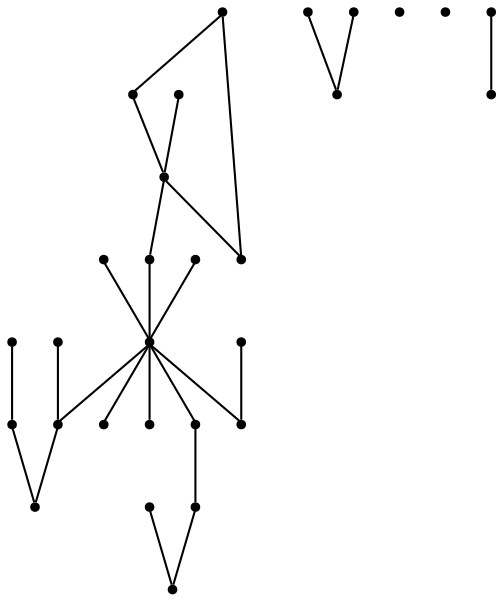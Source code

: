 graph {
  node [shape=point,comment="{\"directed\":false,\"doi\":\"10.1007/3-540-37623-2_23\",\"figure\":\"10 (1)\"}"]

  v0 [pos="777.5534258707493,826.6846755455282"]
  v1 [pos="699.1878213196508,770.2078282147991"]
  v2 [pos="751.4301164454484,800.6183405032104"]
  v3 [pos="751.4301164454484,852.751519214148"]
  v4 [pos="646.9454944017591,505.20157211128344"]
  v5 [pos="673.0687402428716,878.8181085696167"]
  v6 [pos="633.8838078970145,635.5307041913616"]
  v7 [pos="620.8221849764582,713.7307265709188"]
  v8 [pos="586.5974869517881,351.73007044298913"]
  v9 [pos="586.6265449258401,407.05729517443433"]
  v10 [pos="577.289016121778,922.2620426923381"]
  v11 [pos="577.289016121778,479.1349827558147"]
  v12 [pos="316.0688294589934,374.86811670763745"]
  v13 [pos="542.4565804253598,400.9347060631062"]
  v14 [pos="529.3990904770428,453.0681390871948"]
  v15 [pos="516.3374675564864,557.3306818118042"]
  v16 [pos="394.43456117846847,188.05781397326245"]
  v17 [pos="457.18608273818154,941.3670638511923"]
  v18 [pos="464.095172430689,1017.839155525997"]
  v19 [pos="437.97192658957636,904.8849522382366"]
  v20 [pos="437.97192658957636,974.3930597414917"]
  v21 [pos="394.43456117846847,244.53491561714281"]
  v22 [pos="394.43456117846847,322.73493799669995"]
  v23 [pos="383.1303098461744,996.5194482912964"]
  v24 [pos="368.31544830959524,1009.1516911298381"]
  v25 [pos="383.1761540459369,886.2115004967001"]
  v26 [pos="342.1922024684826,348.8015273521687"]
  v27 [pos="333.48307619736534,296.6680943280803"]
  v28 [pos="316.0688294589934,427.0015497317261"]

  v0 -- v3 [id="-1",pos="777.5534258707493,826.6846755455282 777.5555241489631,852.7538080325073 777.5555241489631,852.7538080325073 777.5555241489631,852.7538080325073 751.4301164454484,852.751519214148 751.4301164454484,852.751519214148 751.4301164454484,852.751519214148"]
  v1 -- v2 [id="-2",pos="699.1878213196508,770.2078282147991 751.4323418920388,765.8661941002157 751.4323418920388,765.8661941002157 751.4323418920388,765.8661941002157 751.4301164454484,800.6183405032104 751.4301164454484,800.6183405032104 751.4301164454484,800.6183405032104"]
  v26 -- v27 [id="-4",pos="342.1922024684826,348.8015273521687 333.48307619736534,296.6680943280803 333.48307619736534,296.6680943280803 333.48307619736534,296.6680943280803"]
  v24 -- v16 [id="-5",pos="368.31544830959524,1009.1516911298381 281.2427839734991,1017.8411900312053 281.2427839734991,1017.8411900312053 281.2427839734991,1017.8411900312053 281.2427839734991,183.7161798586792 281.2427839734991,183.7161798586792 281.2427839734991,183.7161798586792 394.43456117846847,188.05781397326245 394.43456117846847,188.05781397326245 394.43456117846847,188.05781397326245"]
  v23 -- v25 [id="-8",pos="383.1303098461744,996.5194482912964 383.1761540459369,886.2115004967001 383.1761540459369,886.2115004967001 383.1761540459369,886.2115004967001"]
  v28 -- v12 [id="-9",pos="316.0688294589934,427.0015497317261 316.0688294589934,374.86811670763745 316.0688294589934,374.86811670763745 316.0688294589934,374.86811670763745"]
  v3 -- v2 [id="-13",pos="751.4301164454484,852.751519214148 751.4301164454484,800.6183405032104 751.4301164454484,800.6183405032104 751.4301164454484,800.6183405032104"]
  v24 -- v20 [id="-15",pos="368.31544830959524,1009.1516911298381 437.973993075696,1017.8411900312053 437.973993075696,1017.8411900312053 437.973993075696,1017.8411900312053 437.97192658957636,974.3930597414917 437.97192658957636,974.3930597414917 437.97192658957636,974.3930597414917"]
  v20 -- v17 [id="-16",pos="437.97192658957636,974.3930597414917 457.18608273818154,941.3670638511923 457.18608273818154,941.3670638511923 457.18608273818154,941.3670638511923"]
  v17 -- v19 [id="-17",pos="457.18608273818154,941.3670638511923 437.97192658957636,904.8849522382366 437.97192658957636,904.8849522382366 437.97192658957636,904.8849522382366"]
  v19 -- v10 [id="-18",pos="437.97192658957636,904.8849522382366 577.289016121778,922.2620426923381 577.289016121778,922.2620426923381 577.289016121778,922.2620426923381"]
  v18 -- v17 [id="-19",pos="464.095172430689,1017.839155525997 457.18608273818154,941.3670638511923 457.18608273818154,941.3670638511923 457.18608273818154,941.3670638511923"]
  v17 -- v16 [id="-20",pos="457.18608273818154,941.3670638511923 464.0931059445693,192.40377141141357 464.0931059445693,192.40377141141357 464.0931059445693,192.40377141141357 394.43456117846847,188.05781397326245 394.43456117846847,188.05781397326245 394.43456117846847,188.05781397326245"]
  v13 -- v12 [id="-24",pos="542.4565804253598,400.9347060631062 542.4587104956678,374.87040552599694 542.4587104956678,374.87040552599694 542.4587104956678,374.87040552599694 316.0688294589934,374.86811670763745 316.0688294589934,374.86811670763745 316.0688294589934,374.86811670763745"]
  v10 -- v4 [id="-25",pos="577.289016121778,922.2620426923381 559.872830065663,505.19953760607507 559.872830065663,505.19953760607507 559.872830065663,505.19953760607507 646.9454944017591,505.20157211128344 646.9454944017591,505.20157211128344 646.9454944017591,505.20157211128344"]
  v15 -- v14 [id="-27",pos="516.3374675564864,557.3306818118042 529.3990904770428,453.0681390871948 529.3990904770428,453.0681390871948 529.3990904770428,453.0681390871948"]
  v10 -- v1 [id="-30",pos="577.289016121778,922.2620426923381 620.8243150467662,930.9535760989136 620.8243150467662,930.9535760989136 620.8243150467662,930.9535760989136 620.8243150467662,774.5537856529501 620.8243150467662,774.5537856529501 620.8243150467662,774.5537856529501 699.1878213196508,770.2078282147991 699.1878213196508,770.2078282147991 699.1878213196508,770.2078282147991"]
  v9 -- v8 [id="-32",pos="586.6265449258401,407.05729517443433 586.5974869517881,351.73007044298913 586.5974869517881,351.73007044298913 586.5974869517881,351.73007044298913"]
  v10 -- v9 [id="-35",pos="577.289016121778,922.2620426923381 586.6265449258401,407.05729517443433 586.6265449258401,407.05729517443433 586.6265449258401,407.05729517443433"]
  v7 -- v1 [id="-36",pos="620.8221849764582,713.7307265709188 620.8243150467662,765.8661941002157 620.8243150467662,765.8661941002157 620.8243150467662,765.8661941002157 699.1878213196508,770.2078282147991 699.1878213196508,770.2078282147991 699.1878213196508,770.2078282147991"]
  v10 -- v6 [id="-40",pos="577.289016121778,922.2620426923381 646.9475608878788,939.641167651648 646.9475608878788,939.641167651648 646.9475608878788,939.641167651648 633.8838078970145,635.5307041913616 633.8838078970145,635.5307041913616 633.8838078970145,635.5307041913616"]
  v11 -- v10 [id="-29",pos="577.289016121778,479.1349827558147 577.289016121778,922.2620426923381 577.289016121778,922.2620426923381 577.289016121778,922.2620426923381"]
  v10 -- v14 [id="-31",pos="577.289016121778,922.2620426923381 603.4101954767709,922.2619155357626 603.4101954767709,922.2619155357626 603.4101954767709,922.2619155357626 603.4101954767709,453.06610458198645 603.4101954767709,453.06610458198645 603.4101954767709,453.06610458198645 529.3990904770428,453.0681390871948 529.3990904770428,453.0681390871948 529.3990904770428,453.0681390871948"]
  v8 -- v27 [id="-33",pos="586.5974869517881,351.73007044298913 594.7010692056535,296.6703831464396 594.7010692056535,296.6703831464396 594.7010692056535,296.6703831464396 333.48307619736534,296.6680943280803 333.48307619736534,296.6680943280803 333.48307619736534,296.6680943280803"]
  v5 -- v10 [id="-42",pos="673.0687402428716,878.8181085696167 673.0666101725637,957.0160964439657 673.0666101725637,957.0160964439657 673.0666101725637,957.0160964439657 577.2869496356583,957.0160964439657 577.2869496356583,957.0160964439657 577.2869496356583,957.0160964439657 577.289016121778,922.2620426923381 577.289016121778,922.2620426923381 577.289016121778,922.2620426923381"]
}